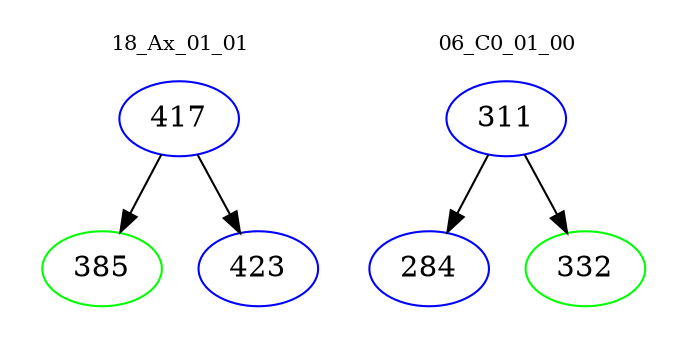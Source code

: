 digraph{
subgraph cluster_0 {
color = white
label = "18_Ax_01_01";
fontsize=10;
T0_417 [label="417", color="blue"]
T0_417 -> T0_385 [color="black"]
T0_385 [label="385", color="green"]
T0_417 -> T0_423 [color="black"]
T0_423 [label="423", color="blue"]
}
subgraph cluster_1 {
color = white
label = "06_C0_01_00";
fontsize=10;
T1_311 [label="311", color="blue"]
T1_311 -> T1_284 [color="black"]
T1_284 [label="284", color="blue"]
T1_311 -> T1_332 [color="black"]
T1_332 [label="332", color="green"]
}
}
